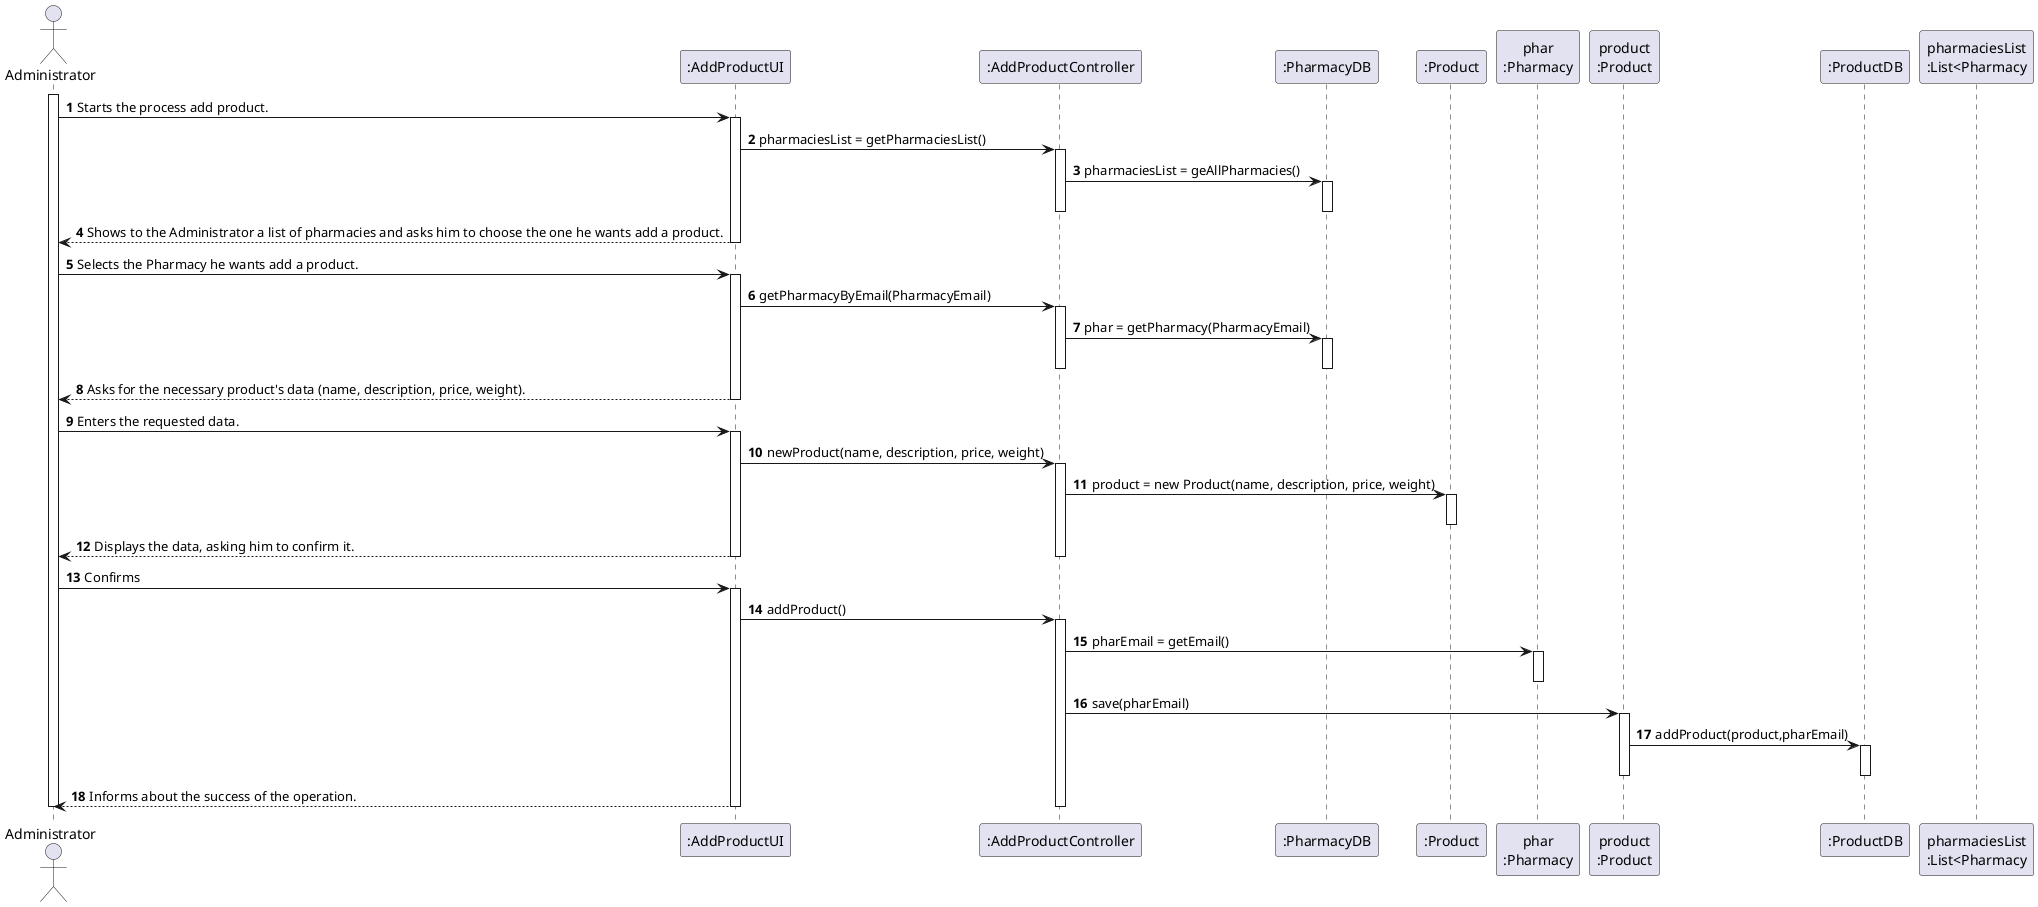 @startuml
autonumber
'hide footbox
actor "Administrator" as ADM

participant ":AddProductUI" as UI
participant ":AddProductController" as CTRL
participant ":PharmacyDB" as PHARDB
participant ":Product" as PRODUCT
participant "phar\n:Pharmacy" as PHAR
participant "product\n:Product" as OPRODUCT
participant ":ProductDB" as PRODUCTDB
participant "pharmaciesList\n:List<Pharmacy" as LPHAR

activate ADM
ADM -> UI : Starts the process add product.
activate UI

UI -> CTRL : pharmaciesList = getPharmaciesList()
activate CTRL

CTRL -> PHARDB: pharmaciesList = geAllPharmacies()
activate PHARDB
deactivate PHARDB

deactivate CTRL

UI --> ADM : Shows to the Administrator a list of pharmacies and asks him to choose the one he wants add a product.
deactivate UI

ADM -> UI : Selects the Pharmacy he wants add a product.
activate UI

UI -> CTRL : getPharmacyByEmail(PharmacyEmail)
activate CTRL

CTRL -> PHARDB: phar = getPharmacy(PharmacyEmail)
activate PHARDB
deactivate PHARDB

deactivate CTRL

UI --> ADM : Asks for the necessary product's data (name, description, price, weight).
deactivate UI

ADM -> UI : Enters the requested data.
activate UI

UI -> CTRL : newProduct(name, description, price, weight)
activate CTRL

CTRL -> PRODUCT: product = new Product(name, description, price, weight)
activate PRODUCT
deactivate PRODUCT

UI --> ADM:  Displays the data, asking him to confirm it.
deactivate CTRL
deactivate UI

ADM -> UI : Confirms
activate UI
UI -> CTRL : addProduct()
activate CTRL

CTRL -> PHAR : pharEmail = getEmail()
activate PHAR
deactivate PHAR

CTRL -> OPRODUCT : save(pharEmail)
activate OPRODUCT

OPRODUCT -> PRODUCTDB : addProduct(product,pharEmail)
activate PRODUCTDB
deactivate PRODUCTDB
deactivate OPRODUCT

UI --> ADM : Informs about the success of the operation.
deactivate CTRL
deactivate UI

deactivate ADM
@enduml

